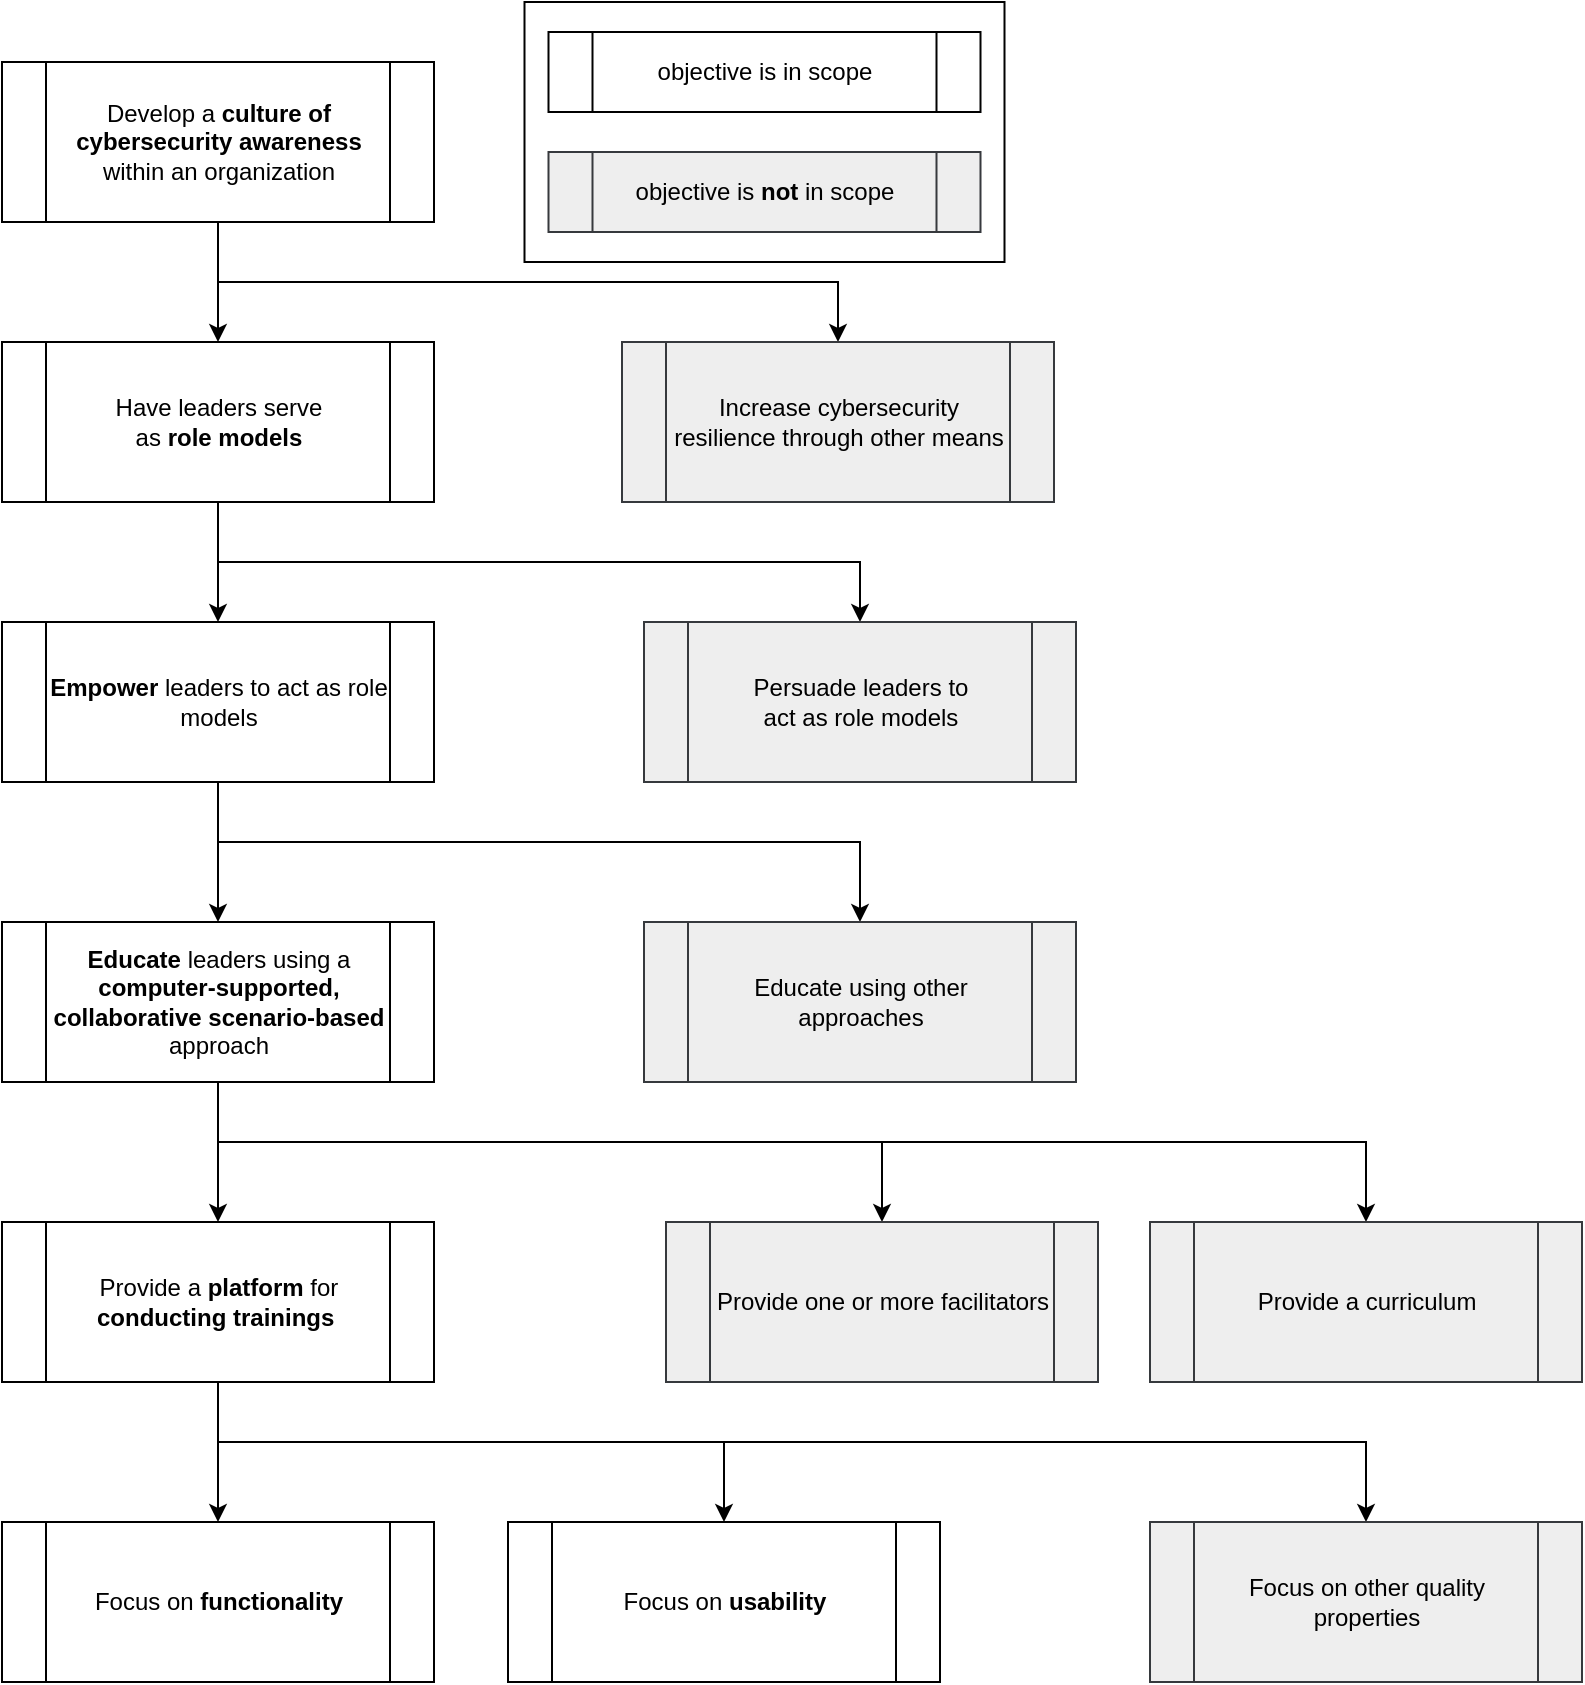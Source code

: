 <mxfile version="14.7.3" type="gitlab" pages="2">
  <diagram id="prtHgNgQTEPvFCAcTncT" name="Overall project goals">
    <mxGraphModel dx="1422" dy="883" grid="1" gridSize="10" guides="1" tooltips="1" connect="1" arrows="1" fold="1" page="1" pageScale="1" pageWidth="827" pageHeight="1169" math="0" shadow="0">
      <root>
        <mxCell id="0" />
        <mxCell id="1" parent="0" />
        <mxCell id="7FLArTDHX7X6j5TxRk26-1" value="" style="rounded=0;whiteSpace=wrap;html=1;fillColor=none;" vertex="1" parent="1">
          <mxGeometry x="278.25" y="100" width="240" height="130" as="geometry" />
        </mxCell>
        <mxCell id="VvCy3HrPZXNjmE30q2jB-51" style="edgeStyle=orthogonalEdgeStyle;rounded=0;orthogonalLoop=1;jettySize=auto;html=1;entryX=0.5;entryY=0;entryDx=0;entryDy=0;" parent="1" source="VvCy3HrPZXNjmE30q2jB-3" target="VvCy3HrPZXNjmE30q2jB-5" edge="1">
          <mxGeometry relative="1" as="geometry">
            <Array as="points">
              <mxPoint x="125" y="240" />
              <mxPoint x="435" y="240" />
            </Array>
          </mxGeometry>
        </mxCell>
        <mxCell id="VvCy3HrPZXNjmE30q2jB-52" style="edgeStyle=orthogonalEdgeStyle;rounded=0;orthogonalLoop=1;jettySize=auto;html=1;entryX=0.5;entryY=0;entryDx=0;entryDy=0;" parent="1" source="VvCy3HrPZXNjmE30q2jB-3" target="VvCy3HrPZXNjmE30q2jB-4" edge="1">
          <mxGeometry relative="1" as="geometry">
            <Array as="points">
              <mxPoint x="125" y="240" />
              <mxPoint x="125" y="240" />
            </Array>
          </mxGeometry>
        </mxCell>
        <mxCell id="VvCy3HrPZXNjmE30q2jB-3" value="Develop a &lt;b&gt;culture of cybersecurity awareness&lt;/b&gt; within an organization" style="shape=process;whiteSpace=wrap;html=1;backgroundOutline=1;" parent="1" vertex="1">
          <mxGeometry x="17" y="130" width="216" height="80" as="geometry" />
        </mxCell>
        <mxCell id="VvCy3HrPZXNjmE30q2jB-12" style="edgeStyle=orthogonalEdgeStyle;rounded=0;orthogonalLoop=1;jettySize=auto;html=1;" parent="1" source="VvCy3HrPZXNjmE30q2jB-4" target="VvCy3HrPZXNjmE30q2jB-10" edge="1">
          <mxGeometry relative="1" as="geometry" />
        </mxCell>
        <mxCell id="VvCy3HrPZXNjmE30q2jB-13" style="edgeStyle=orthogonalEdgeStyle;rounded=0;orthogonalLoop=1;jettySize=auto;html=1;entryX=0.5;entryY=0;entryDx=0;entryDy=0;" parent="1" source="VvCy3HrPZXNjmE30q2jB-4" target="VvCy3HrPZXNjmE30q2jB-11" edge="1">
          <mxGeometry relative="1" as="geometry">
            <Array as="points">
              <mxPoint x="125" y="380" />
              <mxPoint x="446" y="380" />
            </Array>
          </mxGeometry>
        </mxCell>
        <mxCell id="VvCy3HrPZXNjmE30q2jB-4" value="Have leaders serve &lt;br&gt;as &lt;b&gt;role models&lt;/b&gt;" style="shape=process;whiteSpace=wrap;html=1;backgroundOutline=1;" parent="1" vertex="1">
          <mxGeometry x="17" y="270" width="216" height="80" as="geometry" />
        </mxCell>
        <mxCell id="VvCy3HrPZXNjmE30q2jB-5" value="Increase cybersecurity resilience through other means" style="shape=process;whiteSpace=wrap;html=1;backgroundOutline=1;fillColor=#eeeeee;strokeColor=#36393d;" parent="1" vertex="1">
          <mxGeometry x="327" y="270" width="216" height="80" as="geometry" />
        </mxCell>
        <mxCell id="VvCy3HrPZXNjmE30q2jB-40" style="edgeStyle=orthogonalEdgeStyle;rounded=0;orthogonalLoop=1;jettySize=auto;html=1;entryX=0.5;entryY=0;entryDx=0;entryDy=0;" parent="1" source="VvCy3HrPZXNjmE30q2jB-10" target="VvCy3HrPZXNjmE30q2jB-37" edge="1">
          <mxGeometry relative="1" as="geometry" />
        </mxCell>
        <mxCell id="VvCy3HrPZXNjmE30q2jB-43" style="edgeStyle=orthogonalEdgeStyle;rounded=0;orthogonalLoop=1;jettySize=auto;html=1;entryX=0.5;entryY=0;entryDx=0;entryDy=0;" parent="1" source="VvCy3HrPZXNjmE30q2jB-10" target="VvCy3HrPZXNjmE30q2jB-42" edge="1">
          <mxGeometry relative="1" as="geometry">
            <Array as="points">
              <mxPoint x="125" y="520" />
              <mxPoint x="446" y="520" />
            </Array>
          </mxGeometry>
        </mxCell>
        <mxCell id="VvCy3HrPZXNjmE30q2jB-10" value="&lt;b&gt;Empower&lt;/b&gt; leaders to act as role models" style="shape=process;whiteSpace=wrap;html=1;backgroundOutline=1;" parent="1" vertex="1">
          <mxGeometry x="17" y="410" width="216" height="80" as="geometry" />
        </mxCell>
        <mxCell id="VvCy3HrPZXNjmE30q2jB-11" value="Persuade leaders&lt;b&gt; &lt;/b&gt;to &lt;br&gt;act as role models " style="shape=process;whiteSpace=wrap;html=1;backgroundOutline=1;fillColor=#eeeeee;strokeColor=#36393d;" parent="1" vertex="1">
          <mxGeometry x="338" y="410" width="216" height="80" as="geometry" />
        </mxCell>
        <mxCell id="VvCy3HrPZXNjmE30q2jB-46" style="edgeStyle=orthogonalEdgeStyle;rounded=0;orthogonalLoop=1;jettySize=auto;html=1;" parent="1" source="VvCy3HrPZXNjmE30q2jB-37" target="VvCy3HrPZXNjmE30q2jB-41" edge="1">
          <mxGeometry relative="1" as="geometry">
            <Array as="points">
              <mxPoint x="125" y="670" />
              <mxPoint x="125" y="670" />
            </Array>
          </mxGeometry>
        </mxCell>
        <mxCell id="VvCy3HrPZXNjmE30q2jB-49" style="edgeStyle=orthogonalEdgeStyle;rounded=0;orthogonalLoop=1;jettySize=auto;html=1;entryX=0.5;entryY=0;entryDx=0;entryDy=0;" parent="1" source="VvCy3HrPZXNjmE30q2jB-37" target="VvCy3HrPZXNjmE30q2jB-47" edge="1">
          <mxGeometry relative="1" as="geometry">
            <Array as="points">
              <mxPoint x="125" y="670" />
              <mxPoint x="699" y="670" />
            </Array>
          </mxGeometry>
        </mxCell>
        <mxCell id="tp6RY4bJ1NjJef7CurDI-1" style="edgeStyle=orthogonalEdgeStyle;rounded=0;orthogonalLoop=1;jettySize=auto;html=1;entryX=0.5;entryY=0;entryDx=0;entryDy=0;" parent="1" source="VvCy3HrPZXNjmE30q2jB-37" target="VvCy3HrPZXNjmE30q2jB-48" edge="1">
          <mxGeometry relative="1" as="geometry">
            <Array as="points">
              <mxPoint x="125" y="670" />
              <mxPoint x="457" y="670" />
            </Array>
          </mxGeometry>
        </mxCell>
        <mxCell id="VvCy3HrPZXNjmE30q2jB-37" value="&lt;b&gt;Educate &lt;/b&gt;leaders using a &lt;b&gt;computer-supported, collaborative scenario-based &lt;/b&gt;approach" style="shape=process;whiteSpace=wrap;html=1;backgroundOutline=1;" parent="1" vertex="1">
          <mxGeometry x="17" y="560" width="216" height="80" as="geometry" />
        </mxCell>
        <mxCell id="VvCy3HrPZXNjmE30q2jB-55" style="edgeStyle=orthogonalEdgeStyle;rounded=0;orthogonalLoop=1;jettySize=auto;html=1;entryX=0.5;entryY=0;entryDx=0;entryDy=0;exitX=0.5;exitY=1;exitDx=0;exitDy=0;" parent="1" source="VvCy3HrPZXNjmE30q2jB-41" target="VvCy3HrPZXNjmE30q2jB-54" edge="1">
          <mxGeometry relative="1" as="geometry">
            <mxPoint x="46" y="790" as="sourcePoint" />
            <Array as="points">
              <mxPoint x="125" y="820" />
              <mxPoint x="378" y="820" />
            </Array>
          </mxGeometry>
        </mxCell>
        <mxCell id="VvCy3HrPZXNjmE30q2jB-57" style="edgeStyle=orthogonalEdgeStyle;rounded=0;orthogonalLoop=1;jettySize=auto;html=1;entryX=0.5;entryY=0;entryDx=0;entryDy=0;" parent="1" source="VvCy3HrPZXNjmE30q2jB-41" target="VvCy3HrPZXNjmE30q2jB-56" edge="1">
          <mxGeometry relative="1" as="geometry">
            <Array as="points">
              <mxPoint x="125" y="820" />
              <mxPoint x="699" y="820" />
            </Array>
          </mxGeometry>
        </mxCell>
        <mxCell id="VvCy3HrPZXNjmE30q2jB-59" style="edgeStyle=orthogonalEdgeStyle;rounded=0;orthogonalLoop=1;jettySize=auto;html=1;" parent="1" source="VvCy3HrPZXNjmE30q2jB-41" target="VvCy3HrPZXNjmE30q2jB-58" edge="1">
          <mxGeometry relative="1" as="geometry">
            <Array as="points">
              <mxPoint x="125" y="810" />
              <mxPoint x="125" y="810" />
            </Array>
          </mxGeometry>
        </mxCell>
        <mxCell id="VvCy3HrPZXNjmE30q2jB-41" value="Provide a &lt;b&gt;platform &lt;/b&gt;for &lt;b&gt;conducting trainings&amp;nbsp;&lt;/b&gt;" style="shape=process;whiteSpace=wrap;html=1;backgroundOutline=1;" parent="1" vertex="1">
          <mxGeometry x="17" y="710" width="216" height="80" as="geometry" />
        </mxCell>
        <mxCell id="VvCy3HrPZXNjmE30q2jB-42" value="Educate using other approaches" style="shape=process;whiteSpace=wrap;html=1;backgroundOutline=1;fillColor=#eeeeee;strokeColor=#36393d;" parent="1" vertex="1">
          <mxGeometry x="338" y="560" width="216" height="80" as="geometry" />
        </mxCell>
        <mxCell id="VvCy3HrPZXNjmE30q2jB-47" value="Provide a curriculum" style="shape=process;whiteSpace=wrap;html=1;backgroundOutline=1;fillColor=#eeeeee;strokeColor=#36393d;" parent="1" vertex="1">
          <mxGeometry x="591" y="710" width="216" height="80" as="geometry" />
        </mxCell>
        <mxCell id="VvCy3HrPZXNjmE30q2jB-48" value="Provide one or more facilitators" style="shape=process;whiteSpace=wrap;html=1;backgroundOutline=1;fillColor=#eeeeee;strokeColor=#36393d;" parent="1" vertex="1">
          <mxGeometry x="349" y="710" width="216" height="80" as="geometry" />
        </mxCell>
        <mxCell id="VvCy3HrPZXNjmE30q2jB-54" value="Focus on &lt;b&gt;usability&lt;/b&gt;" style="shape=process;whiteSpace=wrap;html=1;backgroundOutline=1;" parent="1" vertex="1">
          <mxGeometry x="270" y="860" width="216" height="80" as="geometry" />
        </mxCell>
        <mxCell id="VvCy3HrPZXNjmE30q2jB-56" value="Focus on other quality properties" style="shape=process;whiteSpace=wrap;html=1;backgroundOutline=1;fillColor=#eeeeee;strokeColor=#36393d;" parent="1" vertex="1">
          <mxGeometry x="591" y="860" width="216" height="80" as="geometry" />
        </mxCell>
        <mxCell id="VvCy3HrPZXNjmE30q2jB-58" value="Focus on &lt;b&gt;functionality&lt;/b&gt;" style="shape=process;whiteSpace=wrap;html=1;backgroundOutline=1;" parent="1" vertex="1">
          <mxGeometry x="17" y="860" width="216" height="80" as="geometry" />
        </mxCell>
        <mxCell id="VvCy3HrPZXNjmE30q2jB-8" value="objective is in scope" style="shape=process;whiteSpace=wrap;html=1;backgroundOutline=1;" parent="1" vertex="1">
          <mxGeometry x="290.25" y="115" width="216" height="40" as="geometry" />
        </mxCell>
        <mxCell id="VvCy3HrPZXNjmE30q2jB-9" value="objective is &lt;b&gt;not&lt;/b&gt; in scope" style="shape=process;whiteSpace=wrap;html=1;backgroundOutline=1;fillColor=#eeeeee;strokeColor=#36393d;" parent="1" vertex="1">
          <mxGeometry x="290.25" y="175" width="216" height="40" as="geometry" />
        </mxCell>
      </root>
    </mxGraphModel>
  </diagram>
  <diagram id="SjyZ8XknO0-v9I0toJlO" name="Platform goals">
    <mxGraphModel dx="1422" dy="883" grid="1" gridSize="10" guides="1" tooltips="1" connect="1" arrows="1" fold="1" page="1" pageScale="1" pageWidth="827" pageHeight="1169" math="0" shadow="0">
      <root>
        <mxCell id="CU8Qi5BCLa8-cDDQ8xQR-0" />
        <mxCell id="CU8Qi5BCLa8-cDDQ8xQR-1" parent="CU8Qi5BCLa8-cDDQ8xQR-0" />
        <mxCell id="MvdfkfJBQlmkQbf5OWuL-0" style="edgeStyle=orthogonalEdgeStyle;rounded=0;orthogonalLoop=1;jettySize=auto;html=1;entryX=0.5;entryY=0;entryDx=0;entryDy=0;" edge="1" parent="CU8Qi5BCLa8-cDDQ8xQR-1" source="QXCvbc_47ZnhxCkCQvPK-0" target="u9qHh5k7K4HDHofocfTl-3">
          <mxGeometry relative="1" as="geometry">
            <Array as="points">
              <mxPoint x="178" y="200" />
              <mxPoint x="448" y="200" />
            </Array>
          </mxGeometry>
        </mxCell>
        <mxCell id="MvdfkfJBQlmkQbf5OWuL-3" style="edgeStyle=orthogonalEdgeStyle;rounded=0;orthogonalLoop=1;jettySize=auto;html=1;" edge="1" parent="CU8Qi5BCLa8-cDDQ8xQR-1" source="QXCvbc_47ZnhxCkCQvPK-0" target="MvdfkfJBQlmkQbf5OWuL-2">
          <mxGeometry relative="1" as="geometry">
            <Array as="points">
              <mxPoint x="178" y="200" />
              <mxPoint x="708" y="200" />
            </Array>
          </mxGeometry>
        </mxCell>
        <mxCell id="QXCvbc_47ZnhxCkCQvPK-0" value="Focus on &lt;b&gt;functionality&lt;/b&gt;" style="shape=process;whiteSpace=wrap;html=1;backgroundOutline=1;" vertex="1" parent="CU8Qi5BCLa8-cDDQ8xQR-1">
          <mxGeometry x="70" y="70" width="216" height="80" as="geometry" />
        </mxCell>
        <mxCell id="9I3fcUtxAZ7ye3t_w5pG-0" value="" style="rounded=0;whiteSpace=wrap;html=1;fillColor=none;" vertex="1" parent="CU8Qi5BCLa8-cDDQ8xQR-1">
          <mxGeometry x="326" y="45" width="240" height="130" as="geometry" />
        </mxCell>
        <mxCell id="9I3fcUtxAZ7ye3t_w5pG-1" value="objective is in scope" style="shape=process;whiteSpace=wrap;html=1;backgroundOutline=1;" vertex="1" parent="CU8Qi5BCLa8-cDDQ8xQR-1">
          <mxGeometry x="338" y="60" width="216" height="40" as="geometry" />
        </mxCell>
        <mxCell id="9I3fcUtxAZ7ye3t_w5pG-2" value="objective is &lt;b&gt;not&lt;/b&gt; in scope" style="shape=process;whiteSpace=wrap;html=1;backgroundOutline=1;fillColor=#eeeeee;strokeColor=#36393d;" vertex="1" parent="CU8Qi5BCLa8-cDDQ8xQR-1">
          <mxGeometry x="338" y="120" width="216" height="40" as="geometry" />
        </mxCell>
        <mxCell id="u9qHh5k7K4HDHofocfTl-1" style="edgeStyle=orthogonalEdgeStyle;rounded=0;orthogonalLoop=1;jettySize=auto;html=1;entryX=0.5;entryY=0;entryDx=0;entryDy=0;exitX=0.5;exitY=1;exitDx=0;exitDy=0;" edge="1" parent="CU8Qi5BCLa8-cDDQ8xQR-1" target="u9qHh5k7K4HDHofocfTl-2" source="QXCvbc_47ZnhxCkCQvPK-0">
          <mxGeometry relative="1" as="geometry">
            <mxPoint x="148" y="150" as="sourcePoint" />
            <Array as="points">
              <mxPoint x="178" y="180" />
              <mxPoint x="178" y="180" />
            </Array>
          </mxGeometry>
        </mxCell>
        <mxCell id="MvdfkfJBQlmkQbf5OWuL-4" style="edgeStyle=orthogonalEdgeStyle;rounded=0;orthogonalLoop=1;jettySize=auto;html=1;entryX=0;entryY=0.5;entryDx=0;entryDy=0;" edge="1" parent="CU8Qi5BCLa8-cDDQ8xQR-1" source="u9qHh5k7K4HDHofocfTl-2" target="MvdfkfJBQlmkQbf5OWuL-1">
          <mxGeometry relative="1" as="geometry">
            <Array as="points">
              <mxPoint x="50" y="280" />
              <mxPoint x="50" y="401" />
            </Array>
          </mxGeometry>
        </mxCell>
        <mxCell id="MvdfkfJBQlmkQbf5OWuL-21" style="edgeStyle=orthogonalEdgeStyle;rounded=0;orthogonalLoop=1;jettySize=auto;html=1;entryX=0;entryY=0.5;entryDx=0;entryDy=0;" edge="1" parent="CU8Qi5BCLa8-cDDQ8xQR-1" source="u9qHh5k7K4HDHofocfTl-2" target="MvdfkfJBQlmkQbf5OWuL-20">
          <mxGeometry relative="1" as="geometry">
            <Array as="points">
              <mxPoint x="50" y="280" />
              <mxPoint x="50" y="520" />
            </Array>
          </mxGeometry>
        </mxCell>
        <mxCell id="u9qHh5k7K4HDHofocfTl-2" value="Enable the &lt;b&gt;participation&lt;/b&gt; in trainings " style="shape=process;whiteSpace=wrap;html=1;backgroundOutline=1;" vertex="1" parent="CU8Qi5BCLa8-cDDQ8xQR-1">
          <mxGeometry x="70" y="240" width="216" height="80" as="geometry" />
        </mxCell>
        <mxCell id="MvdfkfJBQlmkQbf5OWuL-6" style="edgeStyle=orthogonalEdgeStyle;rounded=0;orthogonalLoop=1;jettySize=auto;html=1;entryX=0;entryY=0.5;entryDx=0;entryDy=0;" edge="1" parent="CU8Qi5BCLa8-cDDQ8xQR-1" source="u9qHh5k7K4HDHofocfTl-3" target="MvdfkfJBQlmkQbf5OWuL-5">
          <mxGeometry relative="1" as="geometry">
            <Array as="points">
              <mxPoint x="320" y="280" />
              <mxPoint x="320" y="400" />
            </Array>
          </mxGeometry>
        </mxCell>
        <mxCell id="MvdfkfJBQlmkQbf5OWuL-10" style="edgeStyle=orthogonalEdgeStyle;rounded=0;orthogonalLoop=1;jettySize=auto;html=1;entryX=0;entryY=0.5;entryDx=0;entryDy=0;" edge="1" parent="CU8Qi5BCLa8-cDDQ8xQR-1" source="u9qHh5k7K4HDHofocfTl-3" target="MvdfkfJBQlmkQbf5OWuL-8">
          <mxGeometry relative="1" as="geometry">
            <Array as="points">
              <mxPoint x="320" y="280" />
              <mxPoint x="320" y="625" />
            </Array>
          </mxGeometry>
        </mxCell>
        <mxCell id="MvdfkfJBQlmkQbf5OWuL-19" style="edgeStyle=orthogonalEdgeStyle;rounded=0;orthogonalLoop=1;jettySize=auto;html=1;entryX=0;entryY=0.5;entryDx=0;entryDy=0;" edge="1" parent="CU8Qi5BCLa8-cDDQ8xQR-1" source="u9qHh5k7K4HDHofocfTl-3" target="MvdfkfJBQlmkQbf5OWuL-7">
          <mxGeometry relative="1" as="geometry">
            <Array as="points">
              <mxPoint x="320" y="280" />
              <mxPoint x="320" y="520" />
            </Array>
          </mxGeometry>
        </mxCell>
        <mxCell id="u9qHh5k7K4HDHofocfTl-3" value="Enable the &lt;b&gt;design&lt;/b&gt; of learning scenarios" style="shape=process;whiteSpace=wrap;html=1;backgroundOutline=1;" vertex="1" parent="CU8Qi5BCLa8-cDDQ8xQR-1">
          <mxGeometry x="340" y="240" width="216" height="80" as="geometry" />
        </mxCell>
        <mxCell id="MvdfkfJBQlmkQbf5OWuL-1" value="&lt;div&gt;Enable &lt;b&gt;groups of &lt;br&gt;&lt;/b&gt;&lt;/div&gt;&lt;div&gt;&lt;b&gt;participants &lt;/b&gt;to play the &lt;br&gt;&lt;/div&gt;&lt;div&gt;same game&lt;/div&gt;" style="shape=process;whiteSpace=wrap;html=1;backgroundOutline=1;" vertex="1" parent="CU8Qi5BCLa8-cDDQ8xQR-1">
          <mxGeometry x="70" y="361" width="216" height="80" as="geometry" />
        </mxCell>
        <mxCell id="MvdfkfJBQlmkQbf5OWuL-12" style="edgeStyle=orthogonalEdgeStyle;rounded=0;orthogonalLoop=1;jettySize=auto;html=1;entryX=0;entryY=0.5;entryDx=0;entryDy=0;" edge="1" parent="CU8Qi5BCLa8-cDDQ8xQR-1" source="MvdfkfJBQlmkQbf5OWuL-2" target="MvdfkfJBQlmkQbf5OWuL-11">
          <mxGeometry relative="1" as="geometry">
            <Array as="points">
              <mxPoint x="580" y="280" />
              <mxPoint x="580" y="400" />
            </Array>
          </mxGeometry>
        </mxCell>
        <mxCell id="MvdfkfJBQlmkQbf5OWuL-16" style="edgeStyle=orthogonalEdgeStyle;rounded=0;orthogonalLoop=1;jettySize=auto;html=1;entryX=0;entryY=0.5;entryDx=0;entryDy=0;" edge="1" parent="CU8Qi5BCLa8-cDDQ8xQR-1" source="MvdfkfJBQlmkQbf5OWuL-2" target="MvdfkfJBQlmkQbf5OWuL-13">
          <mxGeometry relative="1" as="geometry">
            <Array as="points">
              <mxPoint x="580" y="280" />
              <mxPoint x="580" y="520" />
            </Array>
          </mxGeometry>
        </mxCell>
        <mxCell id="MvdfkfJBQlmkQbf5OWuL-17" style="edgeStyle=orthogonalEdgeStyle;rounded=0;orthogonalLoop=1;jettySize=auto;html=1;entryX=0;entryY=0.5;entryDx=0;entryDy=0;" edge="1" parent="CU8Qi5BCLa8-cDDQ8xQR-1" source="MvdfkfJBQlmkQbf5OWuL-2" target="MvdfkfJBQlmkQbf5OWuL-14">
          <mxGeometry relative="1" as="geometry">
            <Array as="points">
              <mxPoint x="580" y="280" />
              <mxPoint x="580" y="625" />
            </Array>
          </mxGeometry>
        </mxCell>
        <mxCell id="MvdfkfJBQlmkQbf5OWuL-18" style="edgeStyle=orthogonalEdgeStyle;rounded=0;orthogonalLoop=1;jettySize=auto;html=1;entryX=0;entryY=0.5;entryDx=0;entryDy=0;" edge="1" parent="CU8Qi5BCLa8-cDDQ8xQR-1" source="MvdfkfJBQlmkQbf5OWuL-2" target="MvdfkfJBQlmkQbf5OWuL-15">
          <mxGeometry relative="1" as="geometry">
            <Array as="points">
              <mxPoint x="580" y="280" />
              <mxPoint x="580" y="740" />
            </Array>
          </mxGeometry>
        </mxCell>
        <mxCell id="MvdfkfJBQlmkQbf5OWuL-2" value="Provide &lt;b&gt;feedback on the&lt;/b&gt; &lt;b&gt;effectiveness &lt;/b&gt;of the learning scenarios" style="shape=process;whiteSpace=wrap;html=1;backgroundOutline=1;" vertex="1" parent="CU8Qi5BCLa8-cDDQ8xQR-1">
          <mxGeometry x="600" y="240" width="216" height="80" as="geometry" />
        </mxCell>
        <mxCell id="MvdfkfJBQlmkQbf5OWuL-5" value="Enable &lt;b&gt;creation &lt;/b&gt;of learning scenarios" style="shape=process;whiteSpace=wrap;html=1;backgroundOutline=1;" vertex="1" parent="CU8Qi5BCLa8-cDDQ8xQR-1">
          <mxGeometry x="340" y="360" width="216" height="80" as="geometry" />
        </mxCell>
        <mxCell id="MvdfkfJBQlmkQbf5OWuL-7" value="Enable &lt;b&gt;editing &lt;/b&gt;of learning scenarios" style="shape=process;whiteSpace=wrap;html=1;backgroundOutline=1;" vertex="1" parent="CU8Qi5BCLa8-cDDQ8xQR-1">
          <mxGeometry x="338" y="480" width="216" height="80" as="geometry" />
        </mxCell>
        <mxCell id="MvdfkfJBQlmkQbf5OWuL-8" value="Enable &lt;b&gt;deletion&lt;/b&gt; of learning scenarios" style="shape=process;whiteSpace=wrap;html=1;backgroundOutline=1;" vertex="1" parent="CU8Qi5BCLa8-cDDQ8xQR-1">
          <mxGeometry x="340" y="585" width="216" height="80" as="geometry" />
        </mxCell>
        <mxCell id="MvdfkfJBQlmkQbf5OWuL-11" value="Show feedback &lt;b&gt;after each solution&lt;/b&gt;" style="shape=process;whiteSpace=wrap;html=1;backgroundOutline=1;" vertex="1" parent="CU8Qi5BCLa8-cDDQ8xQR-1">
          <mxGeometry x="600" y="361" width="216" height="80" as="geometry" />
        </mxCell>
        <mxCell id="MvdfkfJBQlmkQbf5OWuL-13" value="Show feedback at the &lt;b&gt;end of each game&lt;/b&gt;" style="shape=process;whiteSpace=wrap;html=1;backgroundOutline=1;" vertex="1" parent="CU8Qi5BCLa8-cDDQ8xQR-1">
          <mxGeometry x="600" y="480" width="216" height="80" as="geometry" />
        </mxCell>
        <mxCell id="MvdfkfJBQlmkQbf5OWuL-14" value="Show feedback after &lt;b&gt;multiple games&lt;/b&gt;" style="shape=process;whiteSpace=wrap;html=1;backgroundOutline=1;" vertex="1" parent="CU8Qi5BCLa8-cDDQ8xQR-1">
          <mxGeometry x="600" y="585" width="216" height="80" as="geometry" />
        </mxCell>
        <mxCell id="MvdfkfJBQlmkQbf5OWuL-15" value="Show feedback for &lt;b&gt;entire scenarios&lt;/b&gt;" style="shape=process;whiteSpace=wrap;html=1;backgroundOutline=1;" vertex="1" parent="CU8Qi5BCLa8-cDDQ8xQR-1">
          <mxGeometry x="600" y="700" width="216" height="80" as="geometry" />
        </mxCell>
        <mxCell id="MvdfkfJBQlmkQbf5OWuL-20" value="&lt;div&gt;Enable the &lt;b&gt;facilitation&lt;/b&gt; of &lt;br&gt;&lt;/div&gt;&lt;div&gt;group games&lt;/div&gt;" style="shape=process;whiteSpace=wrap;html=1;backgroundOutline=1;" vertex="1" parent="CU8Qi5BCLa8-cDDQ8xQR-1">
          <mxGeometry x="70" y="480" width="216" height="80" as="geometry" />
        </mxCell>
      </root>
    </mxGraphModel>
  </diagram>
</mxfile>
